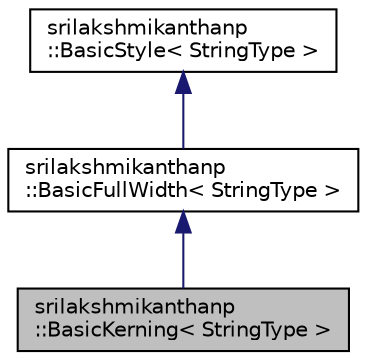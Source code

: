 digraph "srilakshmikanthanp::BasicKerning&lt; StringType &gt;"
{
 // LATEX_PDF_SIZE
  edge [fontname="Helvetica",fontsize="10",labelfontname="Helvetica",labelfontsize="10"];
  node [fontname="Helvetica",fontsize="10",shape=record];
  Node1 [label="srilakshmikanthanp\l::BasicKerning\< StringType \>",height=0.2,width=0.4,color="black", fillcolor="grey75", style="filled", fontcolor="black",tooltip="kerned BasicStyle"];
  Node2 -> Node1 [dir="back",color="midnightblue",fontsize="10",style="solid",fontname="Helvetica"];
  Node2 [label="srilakshmikanthanp\l::BasicFullWidth\< StringType \>",height=0.2,width=0.4,color="black", fillcolor="white", style="filled",URL="$classsrilakshmikanthanp_1_1_basic_full_width.html",tooltip="Full Width BasicStyle."];
  Node3 -> Node2 [dir="back",color="midnightblue",fontsize="10",style="solid",fontname="Helvetica"];
  Node3 [label="srilakshmikanthanp\l::BasicStyle\< StringType \>",height=0.2,width=0.4,color="black", fillcolor="white", style="filled",URL="$structsrilakshmikanthanp_1_1_basic_style.html",tooltip="Styles."];
}
